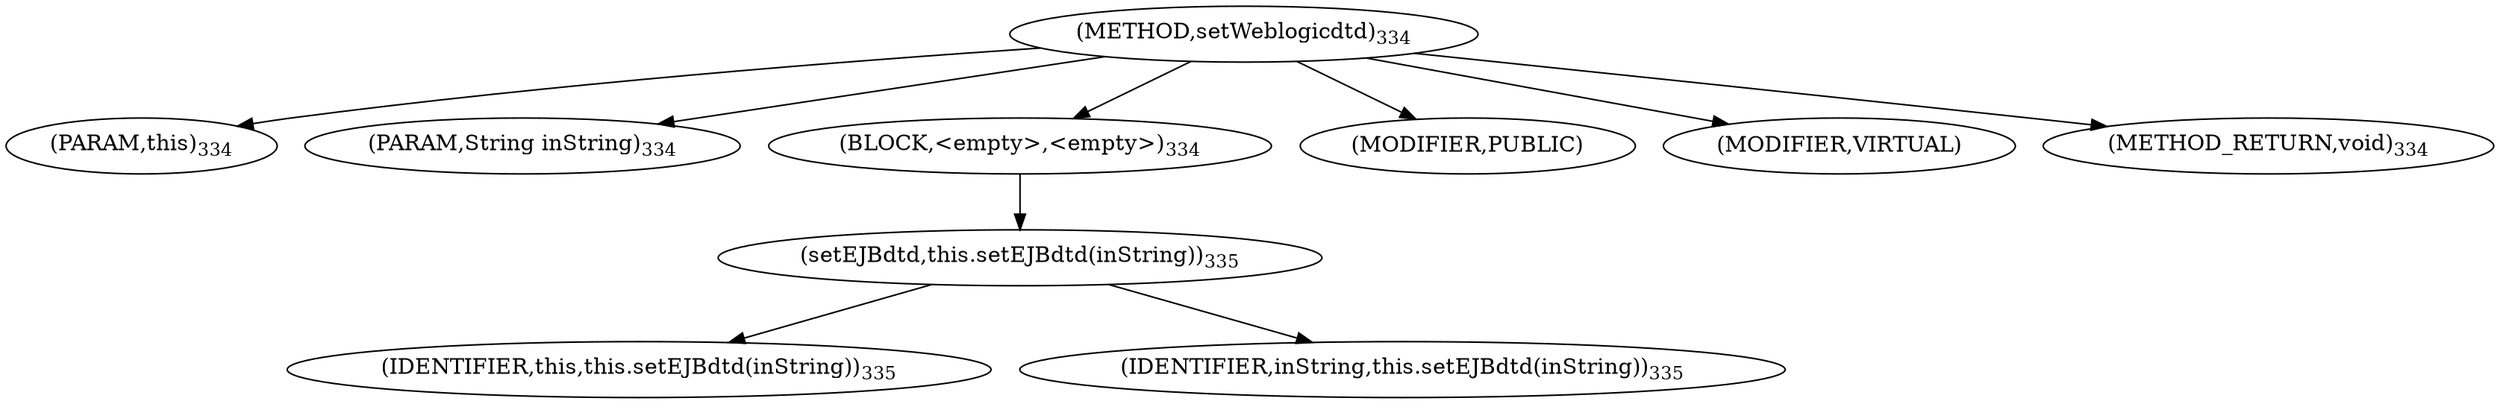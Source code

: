 digraph "setWeblogicdtd" {  
"395" [label = <(METHOD,setWeblogicdtd)<SUB>334</SUB>> ]
"28" [label = <(PARAM,this)<SUB>334</SUB>> ]
"396" [label = <(PARAM,String inString)<SUB>334</SUB>> ]
"397" [label = <(BLOCK,&lt;empty&gt;,&lt;empty&gt;)<SUB>334</SUB>> ]
"398" [label = <(setEJBdtd,this.setEJBdtd(inString))<SUB>335</SUB>> ]
"27" [label = <(IDENTIFIER,this,this.setEJBdtd(inString))<SUB>335</SUB>> ]
"399" [label = <(IDENTIFIER,inString,this.setEJBdtd(inString))<SUB>335</SUB>> ]
"400" [label = <(MODIFIER,PUBLIC)> ]
"401" [label = <(MODIFIER,VIRTUAL)> ]
"402" [label = <(METHOD_RETURN,void)<SUB>334</SUB>> ]
  "395" -> "28" 
  "395" -> "396" 
  "395" -> "397" 
  "395" -> "400" 
  "395" -> "401" 
  "395" -> "402" 
  "397" -> "398" 
  "398" -> "27" 
  "398" -> "399" 
}
